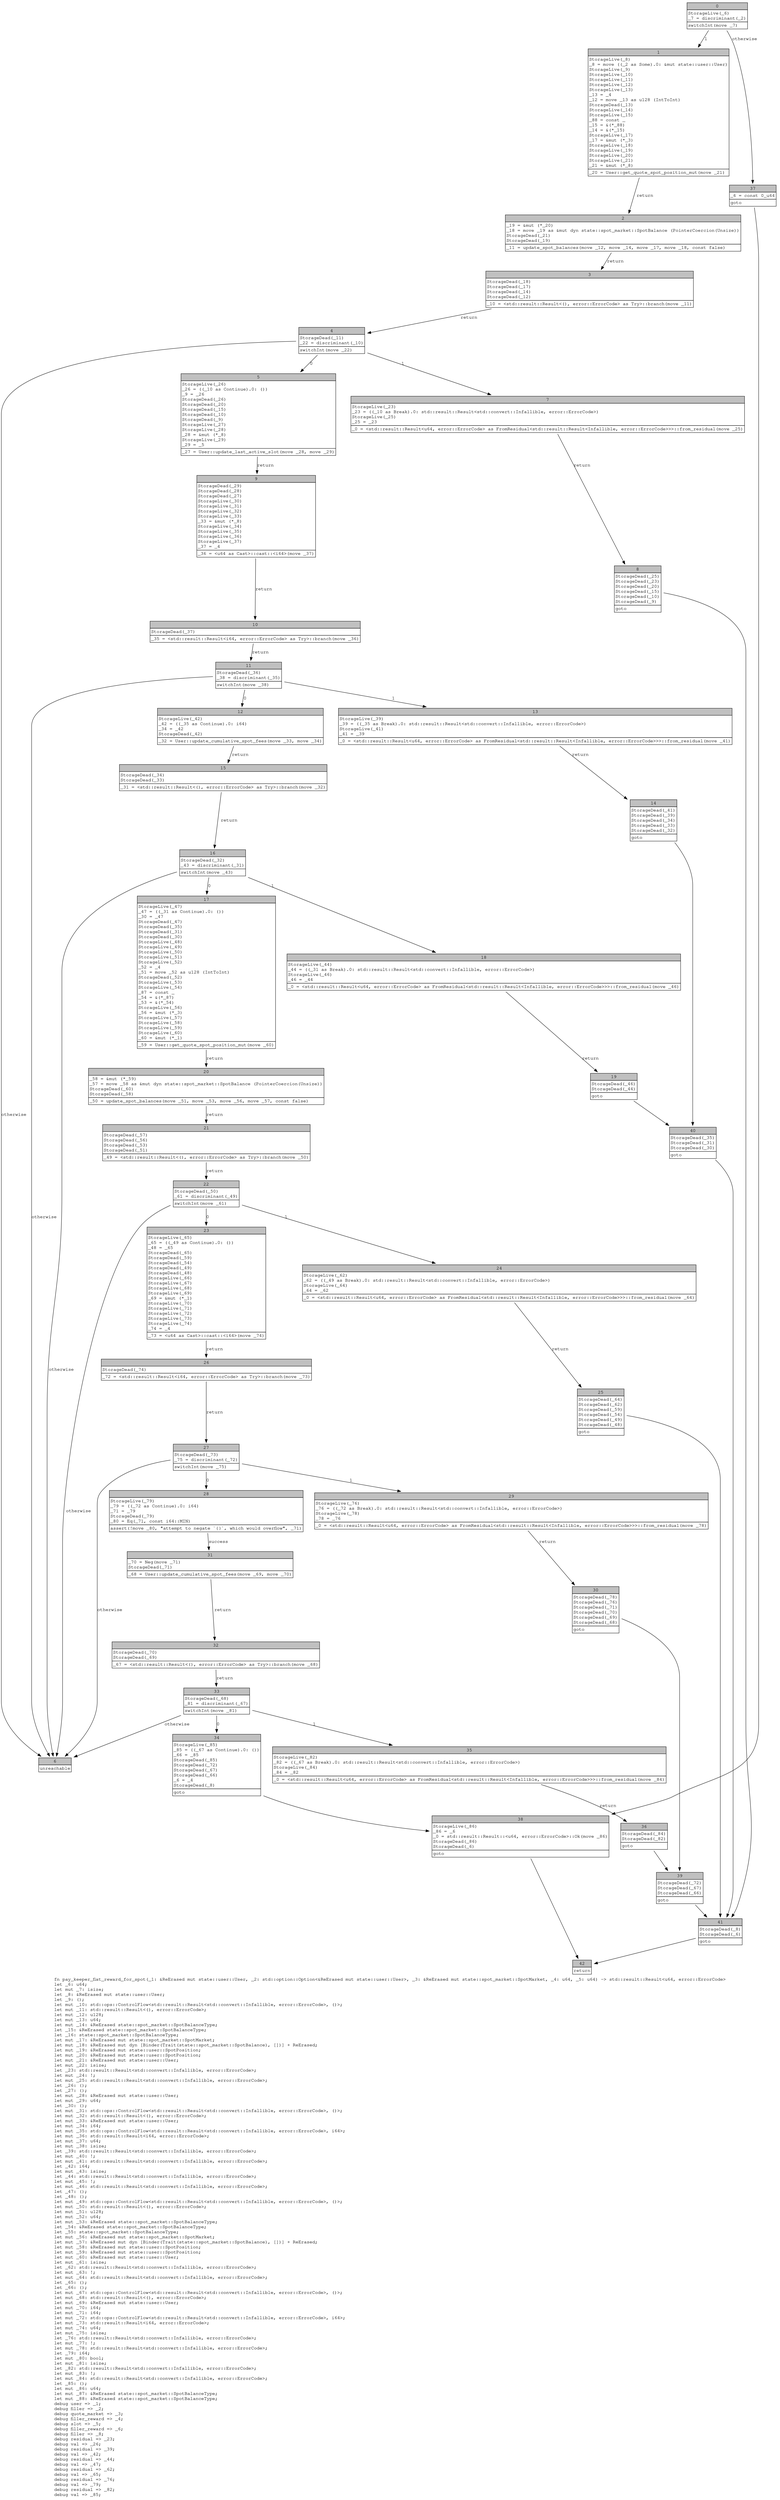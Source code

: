 digraph Mir_0_551 {
    graph [fontname="Courier, monospace"];
    node [fontname="Courier, monospace"];
    edge [fontname="Courier, monospace"];
    label=<fn pay_keeper_flat_reward_for_spot(_1: &amp;ReErased mut state::user::User, _2: std::option::Option&lt;&amp;ReErased mut state::user::User&gt;, _3: &amp;ReErased mut state::spot_market::SpotMarket, _4: u64, _5: u64) -&gt; std::result::Result&lt;u64, error::ErrorCode&gt;<br align="left"/>let _6: u64;<br align="left"/>let mut _7: isize;<br align="left"/>let _8: &amp;ReErased mut state::user::User;<br align="left"/>let _9: ();<br align="left"/>let mut _10: std::ops::ControlFlow&lt;std::result::Result&lt;std::convert::Infallible, error::ErrorCode&gt;, ()&gt;;<br align="left"/>let mut _11: std::result::Result&lt;(), error::ErrorCode&gt;;<br align="left"/>let mut _12: u128;<br align="left"/>let mut _13: u64;<br align="left"/>let mut _14: &amp;ReErased state::spot_market::SpotBalanceType;<br align="left"/>let _15: &amp;ReErased state::spot_market::SpotBalanceType;<br align="left"/>let _16: state::spot_market::SpotBalanceType;<br align="left"/>let mut _17: &amp;ReErased mut state::spot_market::SpotMarket;<br align="left"/>let mut _18: &amp;ReErased mut dyn [Binder(Trait(state::spot_market::SpotBalance), [])] + ReErased;<br align="left"/>let mut _19: &amp;ReErased mut state::user::SpotPosition;<br align="left"/>let mut _20: &amp;ReErased mut state::user::SpotPosition;<br align="left"/>let mut _21: &amp;ReErased mut state::user::User;<br align="left"/>let mut _22: isize;<br align="left"/>let _23: std::result::Result&lt;std::convert::Infallible, error::ErrorCode&gt;;<br align="left"/>let mut _24: !;<br align="left"/>let mut _25: std::result::Result&lt;std::convert::Infallible, error::ErrorCode&gt;;<br align="left"/>let _26: ();<br align="left"/>let _27: ();<br align="left"/>let mut _28: &amp;ReErased mut state::user::User;<br align="left"/>let mut _29: u64;<br align="left"/>let _30: ();<br align="left"/>let mut _31: std::ops::ControlFlow&lt;std::result::Result&lt;std::convert::Infallible, error::ErrorCode&gt;, ()&gt;;<br align="left"/>let mut _32: std::result::Result&lt;(), error::ErrorCode&gt;;<br align="left"/>let mut _33: &amp;ReErased mut state::user::User;<br align="left"/>let mut _34: i64;<br align="left"/>let mut _35: std::ops::ControlFlow&lt;std::result::Result&lt;std::convert::Infallible, error::ErrorCode&gt;, i64&gt;;<br align="left"/>let mut _36: std::result::Result&lt;i64, error::ErrorCode&gt;;<br align="left"/>let mut _37: u64;<br align="left"/>let mut _38: isize;<br align="left"/>let _39: std::result::Result&lt;std::convert::Infallible, error::ErrorCode&gt;;<br align="left"/>let mut _40: !;<br align="left"/>let mut _41: std::result::Result&lt;std::convert::Infallible, error::ErrorCode&gt;;<br align="left"/>let _42: i64;<br align="left"/>let mut _43: isize;<br align="left"/>let _44: std::result::Result&lt;std::convert::Infallible, error::ErrorCode&gt;;<br align="left"/>let mut _45: !;<br align="left"/>let mut _46: std::result::Result&lt;std::convert::Infallible, error::ErrorCode&gt;;<br align="left"/>let _47: ();<br align="left"/>let _48: ();<br align="left"/>let mut _49: std::ops::ControlFlow&lt;std::result::Result&lt;std::convert::Infallible, error::ErrorCode&gt;, ()&gt;;<br align="left"/>let mut _50: std::result::Result&lt;(), error::ErrorCode&gt;;<br align="left"/>let mut _51: u128;<br align="left"/>let mut _52: u64;<br align="left"/>let mut _53: &amp;ReErased state::spot_market::SpotBalanceType;<br align="left"/>let _54: &amp;ReErased state::spot_market::SpotBalanceType;<br align="left"/>let _55: state::spot_market::SpotBalanceType;<br align="left"/>let mut _56: &amp;ReErased mut state::spot_market::SpotMarket;<br align="left"/>let mut _57: &amp;ReErased mut dyn [Binder(Trait(state::spot_market::SpotBalance), [])] + ReErased;<br align="left"/>let mut _58: &amp;ReErased mut state::user::SpotPosition;<br align="left"/>let mut _59: &amp;ReErased mut state::user::SpotPosition;<br align="left"/>let mut _60: &amp;ReErased mut state::user::User;<br align="left"/>let mut _61: isize;<br align="left"/>let _62: std::result::Result&lt;std::convert::Infallible, error::ErrorCode&gt;;<br align="left"/>let mut _63: !;<br align="left"/>let mut _64: std::result::Result&lt;std::convert::Infallible, error::ErrorCode&gt;;<br align="left"/>let _65: ();<br align="left"/>let _66: ();<br align="left"/>let mut _67: std::ops::ControlFlow&lt;std::result::Result&lt;std::convert::Infallible, error::ErrorCode&gt;, ()&gt;;<br align="left"/>let mut _68: std::result::Result&lt;(), error::ErrorCode&gt;;<br align="left"/>let mut _69: &amp;ReErased mut state::user::User;<br align="left"/>let mut _70: i64;<br align="left"/>let mut _71: i64;<br align="left"/>let mut _72: std::ops::ControlFlow&lt;std::result::Result&lt;std::convert::Infallible, error::ErrorCode&gt;, i64&gt;;<br align="left"/>let mut _73: std::result::Result&lt;i64, error::ErrorCode&gt;;<br align="left"/>let mut _74: u64;<br align="left"/>let mut _75: isize;<br align="left"/>let _76: std::result::Result&lt;std::convert::Infallible, error::ErrorCode&gt;;<br align="left"/>let mut _77: !;<br align="left"/>let mut _78: std::result::Result&lt;std::convert::Infallible, error::ErrorCode&gt;;<br align="left"/>let _79: i64;<br align="left"/>let mut _80: bool;<br align="left"/>let mut _81: isize;<br align="left"/>let _82: std::result::Result&lt;std::convert::Infallible, error::ErrorCode&gt;;<br align="left"/>let mut _83: !;<br align="left"/>let mut _84: std::result::Result&lt;std::convert::Infallible, error::ErrorCode&gt;;<br align="left"/>let _85: ();<br align="left"/>let mut _86: u64;<br align="left"/>let mut _87: &amp;ReErased state::spot_market::SpotBalanceType;<br align="left"/>let mut _88: &amp;ReErased state::spot_market::SpotBalanceType;<br align="left"/>debug user =&gt; _1;<br align="left"/>debug filler =&gt; _2;<br align="left"/>debug quote_market =&gt; _3;<br align="left"/>debug filler_reward =&gt; _4;<br align="left"/>debug slot =&gt; _5;<br align="left"/>debug filler_reward =&gt; _6;<br align="left"/>debug filler =&gt; _8;<br align="left"/>debug residual =&gt; _23;<br align="left"/>debug val =&gt; _26;<br align="left"/>debug residual =&gt; _39;<br align="left"/>debug val =&gt; _42;<br align="left"/>debug residual =&gt; _44;<br align="left"/>debug val =&gt; _47;<br align="left"/>debug residual =&gt; _62;<br align="left"/>debug val =&gt; _65;<br align="left"/>debug residual =&gt; _76;<br align="left"/>debug val =&gt; _79;<br align="left"/>debug residual =&gt; _82;<br align="left"/>debug val =&gt; _85;<br align="left"/>>;
    bb0__0_551 [shape="none", label=<<table border="0" cellborder="1" cellspacing="0"><tr><td bgcolor="gray" align="center" colspan="1">0</td></tr><tr><td align="left" balign="left">StorageLive(_6)<br/>_7 = discriminant(_2)<br/></td></tr><tr><td align="left">switchInt(move _7)</td></tr></table>>];
    bb1__0_551 [shape="none", label=<<table border="0" cellborder="1" cellspacing="0"><tr><td bgcolor="gray" align="center" colspan="1">1</td></tr><tr><td align="left" balign="left">StorageLive(_8)<br/>_8 = move ((_2 as Some).0: &amp;mut state::user::User)<br/>StorageLive(_9)<br/>StorageLive(_10)<br/>StorageLive(_11)<br/>StorageLive(_12)<br/>StorageLive(_13)<br/>_13 = _4<br/>_12 = move _13 as u128 (IntToInt)<br/>StorageDead(_13)<br/>StorageLive(_14)<br/>StorageLive(_15)<br/>_88 = const _<br/>_15 = &amp;(*_88)<br/>_14 = &amp;(*_15)<br/>StorageLive(_17)<br/>_17 = &amp;mut (*_3)<br/>StorageLive(_18)<br/>StorageLive(_19)<br/>StorageLive(_20)<br/>StorageLive(_21)<br/>_21 = &amp;mut (*_8)<br/></td></tr><tr><td align="left">_20 = User::get_quote_spot_position_mut(move _21)</td></tr></table>>];
    bb2__0_551 [shape="none", label=<<table border="0" cellborder="1" cellspacing="0"><tr><td bgcolor="gray" align="center" colspan="1">2</td></tr><tr><td align="left" balign="left">_19 = &amp;mut (*_20)<br/>_18 = move _19 as &amp;mut dyn state::spot_market::SpotBalance (PointerCoercion(Unsize))<br/>StorageDead(_21)<br/>StorageDead(_19)<br/></td></tr><tr><td align="left">_11 = update_spot_balances(move _12, move _14, move _17, move _18, const false)</td></tr></table>>];
    bb3__0_551 [shape="none", label=<<table border="0" cellborder="1" cellspacing="0"><tr><td bgcolor="gray" align="center" colspan="1">3</td></tr><tr><td align="left" balign="left">StorageDead(_18)<br/>StorageDead(_17)<br/>StorageDead(_14)<br/>StorageDead(_12)<br/></td></tr><tr><td align="left">_10 = &lt;std::result::Result&lt;(), error::ErrorCode&gt; as Try&gt;::branch(move _11)</td></tr></table>>];
    bb4__0_551 [shape="none", label=<<table border="0" cellborder="1" cellspacing="0"><tr><td bgcolor="gray" align="center" colspan="1">4</td></tr><tr><td align="left" balign="left">StorageDead(_11)<br/>_22 = discriminant(_10)<br/></td></tr><tr><td align="left">switchInt(move _22)</td></tr></table>>];
    bb5__0_551 [shape="none", label=<<table border="0" cellborder="1" cellspacing="0"><tr><td bgcolor="gray" align="center" colspan="1">5</td></tr><tr><td align="left" balign="left">StorageLive(_26)<br/>_26 = ((_10 as Continue).0: ())<br/>_9 = _26<br/>StorageDead(_26)<br/>StorageDead(_20)<br/>StorageDead(_15)<br/>StorageDead(_10)<br/>StorageDead(_9)<br/>StorageLive(_27)<br/>StorageLive(_28)<br/>_28 = &amp;mut (*_8)<br/>StorageLive(_29)<br/>_29 = _5<br/></td></tr><tr><td align="left">_27 = User::update_last_active_slot(move _28, move _29)</td></tr></table>>];
    bb6__0_551 [shape="none", label=<<table border="0" cellborder="1" cellspacing="0"><tr><td bgcolor="gray" align="center" colspan="1">6</td></tr><tr><td align="left">unreachable</td></tr></table>>];
    bb7__0_551 [shape="none", label=<<table border="0" cellborder="1" cellspacing="0"><tr><td bgcolor="gray" align="center" colspan="1">7</td></tr><tr><td align="left" balign="left">StorageLive(_23)<br/>_23 = ((_10 as Break).0: std::result::Result&lt;std::convert::Infallible, error::ErrorCode&gt;)<br/>StorageLive(_25)<br/>_25 = _23<br/></td></tr><tr><td align="left">_0 = &lt;std::result::Result&lt;u64, error::ErrorCode&gt; as FromResidual&lt;std::result::Result&lt;Infallible, error::ErrorCode&gt;&gt;&gt;::from_residual(move _25)</td></tr></table>>];
    bb8__0_551 [shape="none", label=<<table border="0" cellborder="1" cellspacing="0"><tr><td bgcolor="gray" align="center" colspan="1">8</td></tr><tr><td align="left" balign="left">StorageDead(_25)<br/>StorageDead(_23)<br/>StorageDead(_20)<br/>StorageDead(_15)<br/>StorageDead(_10)<br/>StorageDead(_9)<br/></td></tr><tr><td align="left">goto</td></tr></table>>];
    bb9__0_551 [shape="none", label=<<table border="0" cellborder="1" cellspacing="0"><tr><td bgcolor="gray" align="center" colspan="1">9</td></tr><tr><td align="left" balign="left">StorageDead(_29)<br/>StorageDead(_28)<br/>StorageDead(_27)<br/>StorageLive(_30)<br/>StorageLive(_31)<br/>StorageLive(_32)<br/>StorageLive(_33)<br/>_33 = &amp;mut (*_8)<br/>StorageLive(_34)<br/>StorageLive(_35)<br/>StorageLive(_36)<br/>StorageLive(_37)<br/>_37 = _4<br/></td></tr><tr><td align="left">_36 = &lt;u64 as Cast&gt;::cast::&lt;i64&gt;(move _37)</td></tr></table>>];
    bb10__0_551 [shape="none", label=<<table border="0" cellborder="1" cellspacing="0"><tr><td bgcolor="gray" align="center" colspan="1">10</td></tr><tr><td align="left" balign="left">StorageDead(_37)<br/></td></tr><tr><td align="left">_35 = &lt;std::result::Result&lt;i64, error::ErrorCode&gt; as Try&gt;::branch(move _36)</td></tr></table>>];
    bb11__0_551 [shape="none", label=<<table border="0" cellborder="1" cellspacing="0"><tr><td bgcolor="gray" align="center" colspan="1">11</td></tr><tr><td align="left" balign="left">StorageDead(_36)<br/>_38 = discriminant(_35)<br/></td></tr><tr><td align="left">switchInt(move _38)</td></tr></table>>];
    bb12__0_551 [shape="none", label=<<table border="0" cellborder="1" cellspacing="0"><tr><td bgcolor="gray" align="center" colspan="1">12</td></tr><tr><td align="left" balign="left">StorageLive(_42)<br/>_42 = ((_35 as Continue).0: i64)<br/>_34 = _42<br/>StorageDead(_42)<br/></td></tr><tr><td align="left">_32 = User::update_cumulative_spot_fees(move _33, move _34)</td></tr></table>>];
    bb13__0_551 [shape="none", label=<<table border="0" cellborder="1" cellspacing="0"><tr><td bgcolor="gray" align="center" colspan="1">13</td></tr><tr><td align="left" balign="left">StorageLive(_39)<br/>_39 = ((_35 as Break).0: std::result::Result&lt;std::convert::Infallible, error::ErrorCode&gt;)<br/>StorageLive(_41)<br/>_41 = _39<br/></td></tr><tr><td align="left">_0 = &lt;std::result::Result&lt;u64, error::ErrorCode&gt; as FromResidual&lt;std::result::Result&lt;Infallible, error::ErrorCode&gt;&gt;&gt;::from_residual(move _41)</td></tr></table>>];
    bb14__0_551 [shape="none", label=<<table border="0" cellborder="1" cellspacing="0"><tr><td bgcolor="gray" align="center" colspan="1">14</td></tr><tr><td align="left" balign="left">StorageDead(_41)<br/>StorageDead(_39)<br/>StorageDead(_34)<br/>StorageDead(_33)<br/>StorageDead(_32)<br/></td></tr><tr><td align="left">goto</td></tr></table>>];
    bb15__0_551 [shape="none", label=<<table border="0" cellborder="1" cellspacing="0"><tr><td bgcolor="gray" align="center" colspan="1">15</td></tr><tr><td align="left" balign="left">StorageDead(_34)<br/>StorageDead(_33)<br/></td></tr><tr><td align="left">_31 = &lt;std::result::Result&lt;(), error::ErrorCode&gt; as Try&gt;::branch(move _32)</td></tr></table>>];
    bb16__0_551 [shape="none", label=<<table border="0" cellborder="1" cellspacing="0"><tr><td bgcolor="gray" align="center" colspan="1">16</td></tr><tr><td align="left" balign="left">StorageDead(_32)<br/>_43 = discriminant(_31)<br/></td></tr><tr><td align="left">switchInt(move _43)</td></tr></table>>];
    bb17__0_551 [shape="none", label=<<table border="0" cellborder="1" cellspacing="0"><tr><td bgcolor="gray" align="center" colspan="1">17</td></tr><tr><td align="left" balign="left">StorageLive(_47)<br/>_47 = ((_31 as Continue).0: ())<br/>_30 = _47<br/>StorageDead(_47)<br/>StorageDead(_35)<br/>StorageDead(_31)<br/>StorageDead(_30)<br/>StorageLive(_48)<br/>StorageLive(_49)<br/>StorageLive(_50)<br/>StorageLive(_51)<br/>StorageLive(_52)<br/>_52 = _4<br/>_51 = move _52 as u128 (IntToInt)<br/>StorageDead(_52)<br/>StorageLive(_53)<br/>StorageLive(_54)<br/>_87 = const _<br/>_54 = &amp;(*_87)<br/>_53 = &amp;(*_54)<br/>StorageLive(_56)<br/>_56 = &amp;mut (*_3)<br/>StorageLive(_57)<br/>StorageLive(_58)<br/>StorageLive(_59)<br/>StorageLive(_60)<br/>_60 = &amp;mut (*_1)<br/></td></tr><tr><td align="left">_59 = User::get_quote_spot_position_mut(move _60)</td></tr></table>>];
    bb18__0_551 [shape="none", label=<<table border="0" cellborder="1" cellspacing="0"><tr><td bgcolor="gray" align="center" colspan="1">18</td></tr><tr><td align="left" balign="left">StorageLive(_44)<br/>_44 = ((_31 as Break).0: std::result::Result&lt;std::convert::Infallible, error::ErrorCode&gt;)<br/>StorageLive(_46)<br/>_46 = _44<br/></td></tr><tr><td align="left">_0 = &lt;std::result::Result&lt;u64, error::ErrorCode&gt; as FromResidual&lt;std::result::Result&lt;Infallible, error::ErrorCode&gt;&gt;&gt;::from_residual(move _46)</td></tr></table>>];
    bb19__0_551 [shape="none", label=<<table border="0" cellborder="1" cellspacing="0"><tr><td bgcolor="gray" align="center" colspan="1">19</td></tr><tr><td align="left" balign="left">StorageDead(_46)<br/>StorageDead(_44)<br/></td></tr><tr><td align="left">goto</td></tr></table>>];
    bb20__0_551 [shape="none", label=<<table border="0" cellborder="1" cellspacing="0"><tr><td bgcolor="gray" align="center" colspan="1">20</td></tr><tr><td align="left" balign="left">_58 = &amp;mut (*_59)<br/>_57 = move _58 as &amp;mut dyn state::spot_market::SpotBalance (PointerCoercion(Unsize))<br/>StorageDead(_60)<br/>StorageDead(_58)<br/></td></tr><tr><td align="left">_50 = update_spot_balances(move _51, move _53, move _56, move _57, const false)</td></tr></table>>];
    bb21__0_551 [shape="none", label=<<table border="0" cellborder="1" cellspacing="0"><tr><td bgcolor="gray" align="center" colspan="1">21</td></tr><tr><td align="left" balign="left">StorageDead(_57)<br/>StorageDead(_56)<br/>StorageDead(_53)<br/>StorageDead(_51)<br/></td></tr><tr><td align="left">_49 = &lt;std::result::Result&lt;(), error::ErrorCode&gt; as Try&gt;::branch(move _50)</td></tr></table>>];
    bb22__0_551 [shape="none", label=<<table border="0" cellborder="1" cellspacing="0"><tr><td bgcolor="gray" align="center" colspan="1">22</td></tr><tr><td align="left" balign="left">StorageDead(_50)<br/>_61 = discriminant(_49)<br/></td></tr><tr><td align="left">switchInt(move _61)</td></tr></table>>];
    bb23__0_551 [shape="none", label=<<table border="0" cellborder="1" cellspacing="0"><tr><td bgcolor="gray" align="center" colspan="1">23</td></tr><tr><td align="left" balign="left">StorageLive(_65)<br/>_65 = ((_49 as Continue).0: ())<br/>_48 = _65<br/>StorageDead(_65)<br/>StorageDead(_59)<br/>StorageDead(_54)<br/>StorageDead(_49)<br/>StorageDead(_48)<br/>StorageLive(_66)<br/>StorageLive(_67)<br/>StorageLive(_68)<br/>StorageLive(_69)<br/>_69 = &amp;mut (*_1)<br/>StorageLive(_70)<br/>StorageLive(_71)<br/>StorageLive(_72)<br/>StorageLive(_73)<br/>StorageLive(_74)<br/>_74 = _4<br/></td></tr><tr><td align="left">_73 = &lt;u64 as Cast&gt;::cast::&lt;i64&gt;(move _74)</td></tr></table>>];
    bb24__0_551 [shape="none", label=<<table border="0" cellborder="1" cellspacing="0"><tr><td bgcolor="gray" align="center" colspan="1">24</td></tr><tr><td align="left" balign="left">StorageLive(_62)<br/>_62 = ((_49 as Break).0: std::result::Result&lt;std::convert::Infallible, error::ErrorCode&gt;)<br/>StorageLive(_64)<br/>_64 = _62<br/></td></tr><tr><td align="left">_0 = &lt;std::result::Result&lt;u64, error::ErrorCode&gt; as FromResidual&lt;std::result::Result&lt;Infallible, error::ErrorCode&gt;&gt;&gt;::from_residual(move _64)</td></tr></table>>];
    bb25__0_551 [shape="none", label=<<table border="0" cellborder="1" cellspacing="0"><tr><td bgcolor="gray" align="center" colspan="1">25</td></tr><tr><td align="left" balign="left">StorageDead(_64)<br/>StorageDead(_62)<br/>StorageDead(_59)<br/>StorageDead(_54)<br/>StorageDead(_49)<br/>StorageDead(_48)<br/></td></tr><tr><td align="left">goto</td></tr></table>>];
    bb26__0_551 [shape="none", label=<<table border="0" cellborder="1" cellspacing="0"><tr><td bgcolor="gray" align="center" colspan="1">26</td></tr><tr><td align="left" balign="left">StorageDead(_74)<br/></td></tr><tr><td align="left">_72 = &lt;std::result::Result&lt;i64, error::ErrorCode&gt; as Try&gt;::branch(move _73)</td></tr></table>>];
    bb27__0_551 [shape="none", label=<<table border="0" cellborder="1" cellspacing="0"><tr><td bgcolor="gray" align="center" colspan="1">27</td></tr><tr><td align="left" balign="left">StorageDead(_73)<br/>_75 = discriminant(_72)<br/></td></tr><tr><td align="left">switchInt(move _75)</td></tr></table>>];
    bb28__0_551 [shape="none", label=<<table border="0" cellborder="1" cellspacing="0"><tr><td bgcolor="gray" align="center" colspan="1">28</td></tr><tr><td align="left" balign="left">StorageLive(_79)<br/>_79 = ((_72 as Continue).0: i64)<br/>_71 = _79<br/>StorageDead(_79)<br/>_80 = Eq(_71, const i64::MIN)<br/></td></tr><tr><td align="left">assert(!move _80, &quot;attempt to negate `{}`, which would overflow&quot;, _71)</td></tr></table>>];
    bb29__0_551 [shape="none", label=<<table border="0" cellborder="1" cellspacing="0"><tr><td bgcolor="gray" align="center" colspan="1">29</td></tr><tr><td align="left" balign="left">StorageLive(_76)<br/>_76 = ((_72 as Break).0: std::result::Result&lt;std::convert::Infallible, error::ErrorCode&gt;)<br/>StorageLive(_78)<br/>_78 = _76<br/></td></tr><tr><td align="left">_0 = &lt;std::result::Result&lt;u64, error::ErrorCode&gt; as FromResidual&lt;std::result::Result&lt;Infallible, error::ErrorCode&gt;&gt;&gt;::from_residual(move _78)</td></tr></table>>];
    bb30__0_551 [shape="none", label=<<table border="0" cellborder="1" cellspacing="0"><tr><td bgcolor="gray" align="center" colspan="1">30</td></tr><tr><td align="left" balign="left">StorageDead(_78)<br/>StorageDead(_76)<br/>StorageDead(_71)<br/>StorageDead(_70)<br/>StorageDead(_69)<br/>StorageDead(_68)<br/></td></tr><tr><td align="left">goto</td></tr></table>>];
    bb31__0_551 [shape="none", label=<<table border="0" cellborder="1" cellspacing="0"><tr><td bgcolor="gray" align="center" colspan="1">31</td></tr><tr><td align="left" balign="left">_70 = Neg(move _71)<br/>StorageDead(_71)<br/></td></tr><tr><td align="left">_68 = User::update_cumulative_spot_fees(move _69, move _70)</td></tr></table>>];
    bb32__0_551 [shape="none", label=<<table border="0" cellborder="1" cellspacing="0"><tr><td bgcolor="gray" align="center" colspan="1">32</td></tr><tr><td align="left" balign="left">StorageDead(_70)<br/>StorageDead(_69)<br/></td></tr><tr><td align="left">_67 = &lt;std::result::Result&lt;(), error::ErrorCode&gt; as Try&gt;::branch(move _68)</td></tr></table>>];
    bb33__0_551 [shape="none", label=<<table border="0" cellborder="1" cellspacing="0"><tr><td bgcolor="gray" align="center" colspan="1">33</td></tr><tr><td align="left" balign="left">StorageDead(_68)<br/>_81 = discriminant(_67)<br/></td></tr><tr><td align="left">switchInt(move _81)</td></tr></table>>];
    bb34__0_551 [shape="none", label=<<table border="0" cellborder="1" cellspacing="0"><tr><td bgcolor="gray" align="center" colspan="1">34</td></tr><tr><td align="left" balign="left">StorageLive(_85)<br/>_85 = ((_67 as Continue).0: ())<br/>_66 = _85<br/>StorageDead(_85)<br/>StorageDead(_72)<br/>StorageDead(_67)<br/>StorageDead(_66)<br/>_6 = _4<br/>StorageDead(_8)<br/></td></tr><tr><td align="left">goto</td></tr></table>>];
    bb35__0_551 [shape="none", label=<<table border="0" cellborder="1" cellspacing="0"><tr><td bgcolor="gray" align="center" colspan="1">35</td></tr><tr><td align="left" balign="left">StorageLive(_82)<br/>_82 = ((_67 as Break).0: std::result::Result&lt;std::convert::Infallible, error::ErrorCode&gt;)<br/>StorageLive(_84)<br/>_84 = _82<br/></td></tr><tr><td align="left">_0 = &lt;std::result::Result&lt;u64, error::ErrorCode&gt; as FromResidual&lt;std::result::Result&lt;Infallible, error::ErrorCode&gt;&gt;&gt;::from_residual(move _84)</td></tr></table>>];
    bb36__0_551 [shape="none", label=<<table border="0" cellborder="1" cellspacing="0"><tr><td bgcolor="gray" align="center" colspan="1">36</td></tr><tr><td align="left" balign="left">StorageDead(_84)<br/>StorageDead(_82)<br/></td></tr><tr><td align="left">goto</td></tr></table>>];
    bb37__0_551 [shape="none", label=<<table border="0" cellborder="1" cellspacing="0"><tr><td bgcolor="gray" align="center" colspan="1">37</td></tr><tr><td align="left" balign="left">_6 = const 0_u64<br/></td></tr><tr><td align="left">goto</td></tr></table>>];
    bb38__0_551 [shape="none", label=<<table border="0" cellborder="1" cellspacing="0"><tr><td bgcolor="gray" align="center" colspan="1">38</td></tr><tr><td align="left" balign="left">StorageLive(_86)<br/>_86 = _6<br/>_0 = std::result::Result::&lt;u64, error::ErrorCode&gt;::Ok(move _86)<br/>StorageDead(_86)<br/>StorageDead(_6)<br/></td></tr><tr><td align="left">goto</td></tr></table>>];
    bb39__0_551 [shape="none", label=<<table border="0" cellborder="1" cellspacing="0"><tr><td bgcolor="gray" align="center" colspan="1">39</td></tr><tr><td align="left" balign="left">StorageDead(_72)<br/>StorageDead(_67)<br/>StorageDead(_66)<br/></td></tr><tr><td align="left">goto</td></tr></table>>];
    bb40__0_551 [shape="none", label=<<table border="0" cellborder="1" cellspacing="0"><tr><td bgcolor="gray" align="center" colspan="1">40</td></tr><tr><td align="left" balign="left">StorageDead(_35)<br/>StorageDead(_31)<br/>StorageDead(_30)<br/></td></tr><tr><td align="left">goto</td></tr></table>>];
    bb41__0_551 [shape="none", label=<<table border="0" cellborder="1" cellspacing="0"><tr><td bgcolor="gray" align="center" colspan="1">41</td></tr><tr><td align="left" balign="left">StorageDead(_8)<br/>StorageDead(_6)<br/></td></tr><tr><td align="left">goto</td></tr></table>>];
    bb42__0_551 [shape="none", label=<<table border="0" cellborder="1" cellspacing="0"><tr><td bgcolor="gray" align="center" colspan="1">42</td></tr><tr><td align="left">return</td></tr></table>>];
    bb0__0_551 -> bb1__0_551 [label="1"];
    bb0__0_551 -> bb37__0_551 [label="otherwise"];
    bb1__0_551 -> bb2__0_551 [label="return"];
    bb2__0_551 -> bb3__0_551 [label="return"];
    bb3__0_551 -> bb4__0_551 [label="return"];
    bb4__0_551 -> bb5__0_551 [label="0"];
    bb4__0_551 -> bb7__0_551 [label="1"];
    bb4__0_551 -> bb6__0_551 [label="otherwise"];
    bb5__0_551 -> bb9__0_551 [label="return"];
    bb7__0_551 -> bb8__0_551 [label="return"];
    bb8__0_551 -> bb41__0_551 [label=""];
    bb9__0_551 -> bb10__0_551 [label="return"];
    bb10__0_551 -> bb11__0_551 [label="return"];
    bb11__0_551 -> bb12__0_551 [label="0"];
    bb11__0_551 -> bb13__0_551 [label="1"];
    bb11__0_551 -> bb6__0_551 [label="otherwise"];
    bb12__0_551 -> bb15__0_551 [label="return"];
    bb13__0_551 -> bb14__0_551 [label="return"];
    bb14__0_551 -> bb40__0_551 [label=""];
    bb15__0_551 -> bb16__0_551 [label="return"];
    bb16__0_551 -> bb17__0_551 [label="0"];
    bb16__0_551 -> bb18__0_551 [label="1"];
    bb16__0_551 -> bb6__0_551 [label="otherwise"];
    bb17__0_551 -> bb20__0_551 [label="return"];
    bb18__0_551 -> bb19__0_551 [label="return"];
    bb19__0_551 -> bb40__0_551 [label=""];
    bb20__0_551 -> bb21__0_551 [label="return"];
    bb21__0_551 -> bb22__0_551 [label="return"];
    bb22__0_551 -> bb23__0_551 [label="0"];
    bb22__0_551 -> bb24__0_551 [label="1"];
    bb22__0_551 -> bb6__0_551 [label="otherwise"];
    bb23__0_551 -> bb26__0_551 [label="return"];
    bb24__0_551 -> bb25__0_551 [label="return"];
    bb25__0_551 -> bb41__0_551 [label=""];
    bb26__0_551 -> bb27__0_551 [label="return"];
    bb27__0_551 -> bb28__0_551 [label="0"];
    bb27__0_551 -> bb29__0_551 [label="1"];
    bb27__0_551 -> bb6__0_551 [label="otherwise"];
    bb28__0_551 -> bb31__0_551 [label="success"];
    bb29__0_551 -> bb30__0_551 [label="return"];
    bb30__0_551 -> bb39__0_551 [label=""];
    bb31__0_551 -> bb32__0_551 [label="return"];
    bb32__0_551 -> bb33__0_551 [label="return"];
    bb33__0_551 -> bb34__0_551 [label="0"];
    bb33__0_551 -> bb35__0_551 [label="1"];
    bb33__0_551 -> bb6__0_551 [label="otherwise"];
    bb34__0_551 -> bb38__0_551 [label=""];
    bb35__0_551 -> bb36__0_551 [label="return"];
    bb36__0_551 -> bb39__0_551 [label=""];
    bb37__0_551 -> bb38__0_551 [label=""];
    bb38__0_551 -> bb42__0_551 [label=""];
    bb39__0_551 -> bb41__0_551 [label=""];
    bb40__0_551 -> bb41__0_551 [label=""];
    bb41__0_551 -> bb42__0_551 [label=""];
}
